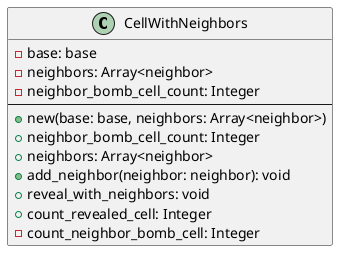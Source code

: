 @startuml cell_with_neighbors_class

class CellWithNeighbors {
    - base: base
    - neighbors: Array<neighbor>
    - neighbor_bomb_cell_count: Integer
    --
    + new(base: base, neighbors: Array<neighbor>)
    + neighbor_bomb_cell_count: Integer
    + neighbors: Array<neighbor>
    + add_neighbor(neighbor: neighbor): void
    + reveal_with_neighbors: void
    + count_revealed_cell: Integer
    - count_neighbor_bomb_cell: Integer
}

@enduml
